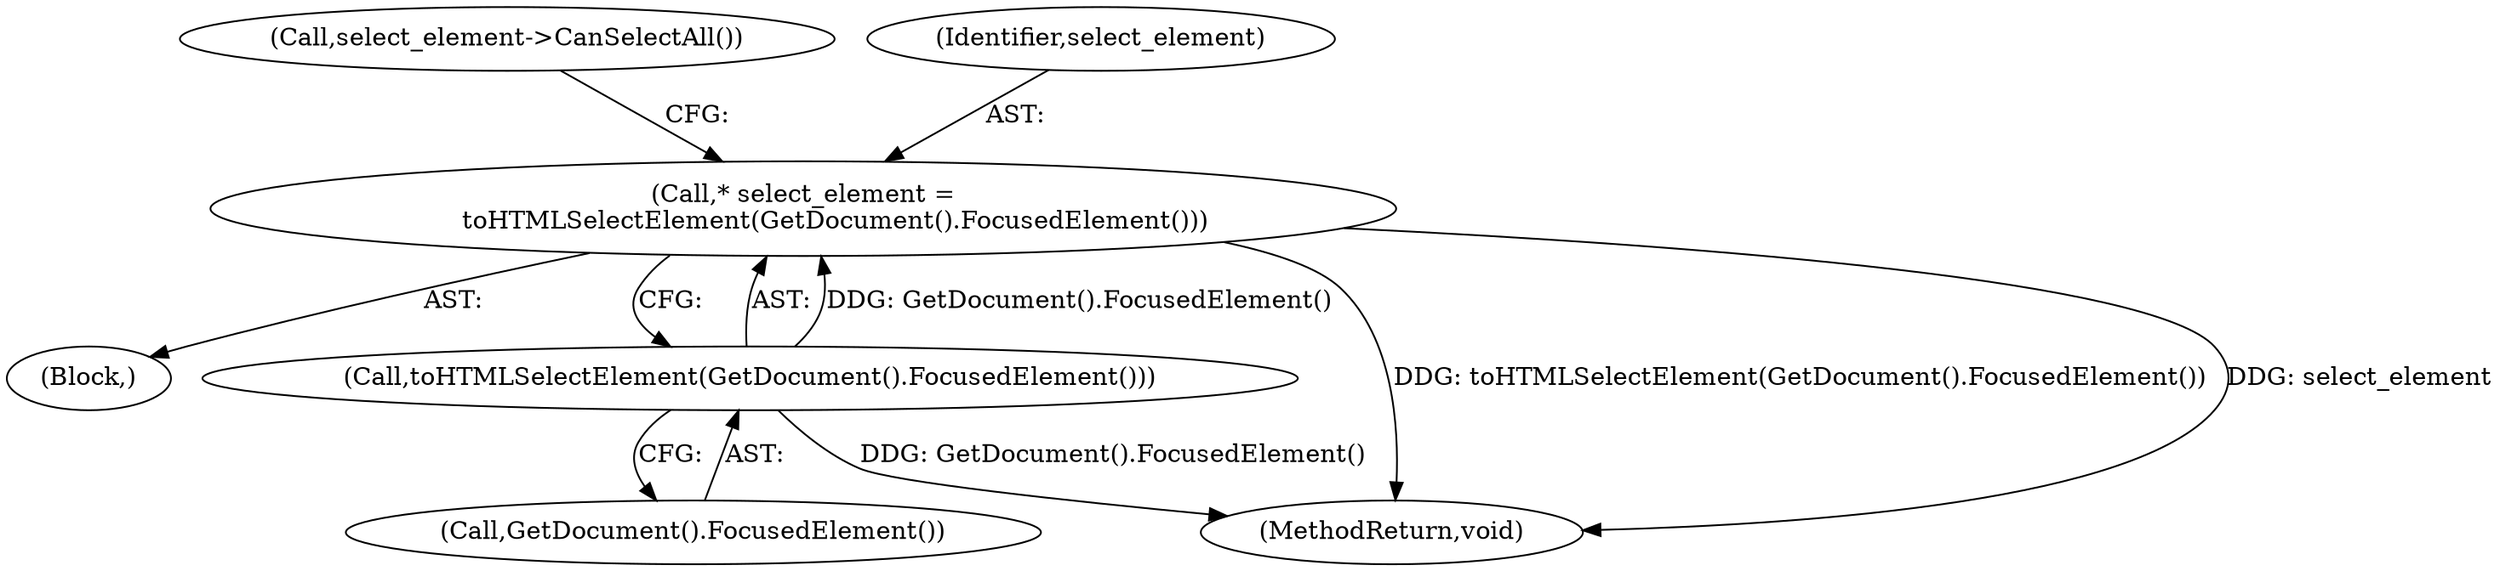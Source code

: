 digraph "0_Chrome_33827275411b33371e7bb750cce20f11de85002d_5@pointer" {
"1000108" [label="(Call,* select_element =\n        toHTMLSelectElement(GetDocument().FocusedElement()))"];
"1000110" [label="(Call,toHTMLSelectElement(GetDocument().FocusedElement()))"];
"1000113" [label="(Call,select_element->CanSelectAll())"];
"1000109" [label="(Identifier,select_element)"];
"1000106" [label="(Block,)"];
"1000111" [label="(Call,GetDocument().FocusedElement())"];
"1000110" [label="(Call,toHTMLSelectElement(GetDocument().FocusedElement()))"];
"1000108" [label="(Call,* select_element =\n        toHTMLSelectElement(GetDocument().FocusedElement()))"];
"1000228" [label="(MethodReturn,void)"];
"1000108" -> "1000106"  [label="AST: "];
"1000108" -> "1000110"  [label="CFG: "];
"1000109" -> "1000108"  [label="AST: "];
"1000110" -> "1000108"  [label="AST: "];
"1000113" -> "1000108"  [label="CFG: "];
"1000108" -> "1000228"  [label="DDG: toHTMLSelectElement(GetDocument().FocusedElement())"];
"1000108" -> "1000228"  [label="DDG: select_element"];
"1000110" -> "1000108"  [label="DDG: GetDocument().FocusedElement()"];
"1000110" -> "1000111"  [label="CFG: "];
"1000111" -> "1000110"  [label="AST: "];
"1000110" -> "1000228"  [label="DDG: GetDocument().FocusedElement()"];
}

